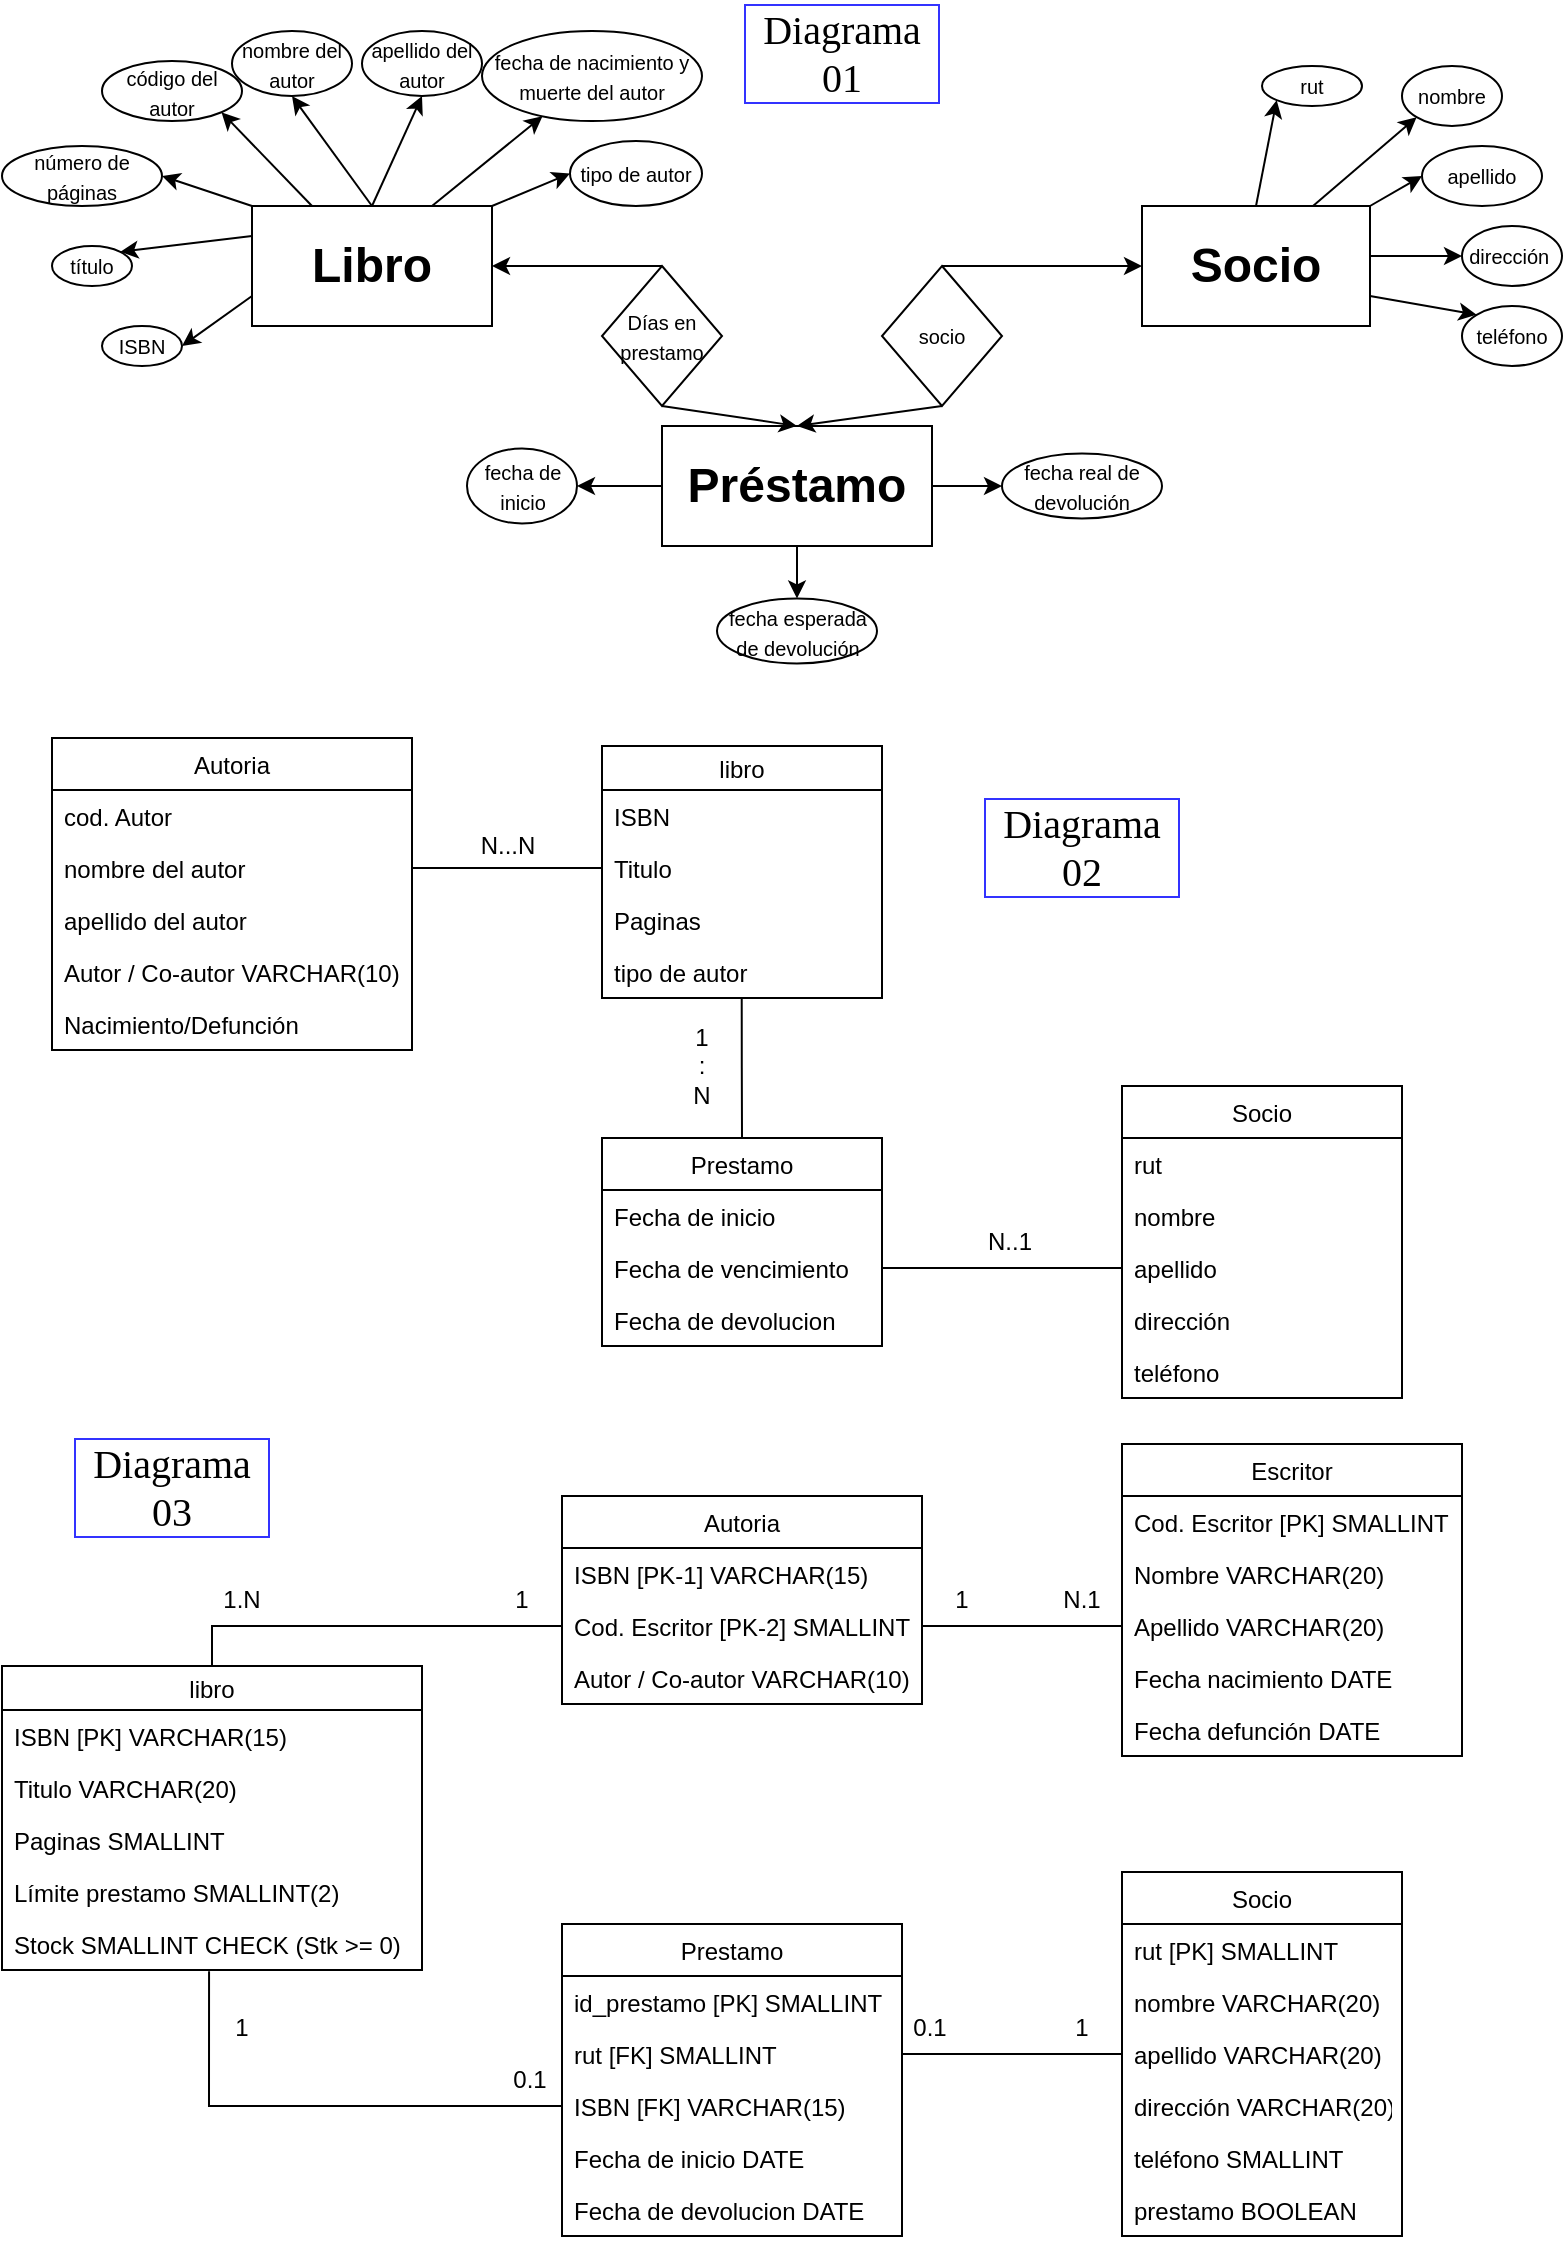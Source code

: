 <mxfile>
    <diagram id="WdEghBY8JsPADZ7DH5RT" name="Page-1">
        <mxGraphModel dx="1024" dy="575" grid="1" gridSize="10" guides="1" tooltips="1" connect="1" arrows="1" fold="1" page="1" pageScale="1" pageWidth="827" pageHeight="1169" math="0" shadow="0">
            <root>
                <mxCell id="0"/>
                <mxCell id="1" parent="0"/>
                <mxCell id="14" style="edgeStyle=none;rounded=0;orthogonalLoop=1;jettySize=auto;html=1;exitX=0.25;exitY=0;exitDx=0;exitDy=0;entryX=1;entryY=1;entryDx=0;entryDy=0;" parent="1" source="2" target="9" edge="1">
                    <mxGeometry relative="1" as="geometry">
                        <mxPoint x="220" y="60" as="sourcePoint"/>
                    </mxGeometry>
                </mxCell>
                <mxCell id="15" style="edgeStyle=none;rounded=0;orthogonalLoop=1;jettySize=auto;html=1;exitX=0;exitY=0.75;exitDx=0;exitDy=0;entryX=1;entryY=0.5;entryDx=0;entryDy=0;" parent="1" source="2" target="6" edge="1">
                    <mxGeometry relative="1" as="geometry"/>
                </mxCell>
                <mxCell id="16" style="edgeStyle=none;rounded=0;orthogonalLoop=1;jettySize=auto;html=1;exitX=0;exitY=0.25;exitDx=0;exitDy=0;entryX=1;entryY=0;entryDx=0;entryDy=0;" parent="1" source="2" target="7" edge="1">
                    <mxGeometry relative="1" as="geometry"/>
                </mxCell>
                <mxCell id="17" style="edgeStyle=none;rounded=0;orthogonalLoop=1;jettySize=auto;html=1;exitX=0;exitY=0;exitDx=0;exitDy=0;entryX=1;entryY=0.5;entryDx=0;entryDy=0;" parent="1" source="2" target="8" edge="1">
                    <mxGeometry relative="1" as="geometry"/>
                </mxCell>
                <mxCell id="18" style="edgeStyle=none;rounded=0;orthogonalLoop=1;jettySize=auto;html=1;exitX=0.5;exitY=0;exitDx=0;exitDy=0;entryX=0.5;entryY=1;entryDx=0;entryDy=0;" parent="1" source="2" target="10" edge="1">
                    <mxGeometry relative="1" as="geometry"/>
                </mxCell>
                <mxCell id="19" style="edgeStyle=none;rounded=0;orthogonalLoop=1;jettySize=auto;html=1;exitX=0.75;exitY=0;exitDx=0;exitDy=0;" parent="1" source="2" target="12" edge="1">
                    <mxGeometry relative="1" as="geometry"/>
                </mxCell>
                <mxCell id="21" style="edgeStyle=none;rounded=0;orthogonalLoop=1;jettySize=auto;html=1;exitX=1;exitY=0;exitDx=0;exitDy=0;entryX=0;entryY=0.5;entryDx=0;entryDy=0;" parent="1" source="2" target="20" edge="1">
                    <mxGeometry relative="1" as="geometry"/>
                </mxCell>
                <mxCell id="42" style="edgeStyle=none;rounded=0;orthogonalLoop=1;jettySize=auto;html=1;exitX=0.5;exitY=0;exitDx=0;exitDy=0;entryX=0.5;entryY=1;entryDx=0;entryDy=0;" parent="1" source="2" target="41" edge="1">
                    <mxGeometry relative="1" as="geometry"/>
                </mxCell>
                <mxCell id="2" value="&lt;h4&gt;&lt;font style=&quot;font-size: 24px&quot;&gt;Libro&lt;/font&gt;&lt;/h4&gt;" style="rounded=0;whiteSpace=wrap;html=1;" parent="1" vertex="1">
                    <mxGeometry x="145" y="130" width="120" height="60" as="geometry"/>
                </mxCell>
                <mxCell id="3" value="&lt;h4&gt;&lt;font style=&quot;font-size: 24px&quot;&gt;Préstamo&lt;/font&gt;&lt;/h4&gt;" style="rounded=0;whiteSpace=wrap;html=1;" parent="1" vertex="1">
                    <mxGeometry x="350.0" y="240" width="135" height="60" as="geometry"/>
                </mxCell>
                <mxCell id="26" style="edgeStyle=none;rounded=0;orthogonalLoop=1;jettySize=auto;html=1;exitX=0;exitY=0.5;exitDx=0;exitDy=0;entryX=1;entryY=0.5;entryDx=0;entryDy=0;" parent="1" source="3" target="23" edge="1">
                    <mxGeometry relative="1" as="geometry">
                        <mxPoint x="325.0" y="342.5" as="sourcePoint"/>
                    </mxGeometry>
                </mxCell>
                <mxCell id="27" style="edgeStyle=none;rounded=0;orthogonalLoop=1;jettySize=auto;html=1;exitX=0.5;exitY=1;exitDx=0;exitDy=0;entryX=0.5;entryY=0;entryDx=0;entryDy=0;" parent="1" source="3" target="24" edge="1">
                    <mxGeometry relative="1" as="geometry">
                        <mxPoint x="440" y="286.25" as="sourcePoint"/>
                    </mxGeometry>
                </mxCell>
                <mxCell id="28" style="edgeStyle=none;rounded=0;orthogonalLoop=1;jettySize=auto;html=1;exitX=1;exitY=0.5;exitDx=0;exitDy=0;entryX=0;entryY=0.5;entryDx=0;entryDy=0;" parent="1" source="3" target="25" edge="1">
                    <mxGeometry relative="1" as="geometry">
                        <mxPoint x="577.5" y="211.25" as="sourcePoint"/>
                        <mxPoint x="636" y="251.25" as="targetPoint"/>
                    </mxGeometry>
                </mxCell>
                <mxCell id="35" style="edgeStyle=none;rounded=0;orthogonalLoop=1;jettySize=auto;html=1;exitX=0.5;exitY=0;exitDx=0;exitDy=0;entryX=0;entryY=1;entryDx=0;entryDy=0;" parent="1" source="4" target="30" edge="1">
                    <mxGeometry relative="1" as="geometry"/>
                </mxCell>
                <mxCell id="36" style="edgeStyle=none;rounded=0;orthogonalLoop=1;jettySize=auto;html=1;exitX=0.75;exitY=0;exitDx=0;exitDy=0;entryX=0;entryY=1;entryDx=0;entryDy=0;" parent="1" source="4" target="31" edge="1">
                    <mxGeometry relative="1" as="geometry"/>
                </mxCell>
                <mxCell id="37" style="edgeStyle=none;rounded=0;orthogonalLoop=1;jettySize=auto;html=1;exitX=1;exitY=0;exitDx=0;exitDy=0;entryX=0;entryY=0.5;entryDx=0;entryDy=0;" parent="1" source="4" target="32" edge="1">
                    <mxGeometry relative="1" as="geometry"/>
                </mxCell>
                <mxCell id="38" style="edgeStyle=none;rounded=0;orthogonalLoop=1;jettySize=auto;html=1;exitX=1.004;exitY=0.417;exitDx=0;exitDy=0;entryX=0;entryY=0.5;entryDx=0;entryDy=0;exitPerimeter=0;" parent="1" source="4" target="33" edge="1">
                    <mxGeometry relative="1" as="geometry"/>
                </mxCell>
                <mxCell id="39" style="edgeStyle=none;rounded=0;orthogonalLoop=1;jettySize=auto;html=1;exitX=1;exitY=0.75;exitDx=0;exitDy=0;entryX=0;entryY=0;entryDx=0;entryDy=0;" parent="1" source="4" target="34" edge="1">
                    <mxGeometry relative="1" as="geometry"/>
                </mxCell>
                <mxCell id="4" value="&lt;h4&gt;&lt;font style=&quot;font-size: 24px&quot;&gt;Socio&lt;/font&gt;&lt;/h4&gt;" style="rounded=0;whiteSpace=wrap;html=1;" parent="1" vertex="1">
                    <mxGeometry x="590" y="130" width="114" height="60" as="geometry"/>
                </mxCell>
                <mxCell id="6" value="&lt;span style=&quot;font-size: 10px&quot;&gt;ISBN&lt;/span&gt;" style="ellipse;whiteSpace=wrap;html=1;" parent="1" vertex="1">
                    <mxGeometry x="70" y="190" width="40" height="20" as="geometry"/>
                </mxCell>
                <mxCell id="7" value="&lt;span style=&quot;font-size: 10px&quot;&gt;título&lt;/span&gt;" style="ellipse;whiteSpace=wrap;html=1;" parent="1" vertex="1">
                    <mxGeometry x="45" y="150" width="40" height="20" as="geometry"/>
                </mxCell>
                <mxCell id="8" value="&lt;span style=&quot;font-size: 10px&quot;&gt;número de páginas&lt;/span&gt;" style="ellipse;whiteSpace=wrap;html=1;" parent="1" vertex="1">
                    <mxGeometry x="20" y="100" width="80" height="30" as="geometry"/>
                </mxCell>
                <mxCell id="9" value="&lt;span style=&quot;font-size: 10px&quot;&gt;código del autor&lt;/span&gt;" style="ellipse;whiteSpace=wrap;html=1;" parent="1" vertex="1">
                    <mxGeometry x="70" y="57.5" width="70" height="30" as="geometry"/>
                </mxCell>
                <mxCell id="10" value="&lt;span style=&quot;font-size: 10px&quot;&gt;apellido del autor&lt;/span&gt;" style="ellipse;whiteSpace=wrap;html=1;" parent="1" vertex="1">
                    <mxGeometry x="200" y="42.5" width="60" height="32.5" as="geometry"/>
                </mxCell>
                <mxCell id="12" value="&lt;span style=&quot;font-size: 10px&quot;&gt;fecha de nacimiento y muerte del autor&lt;/span&gt;" style="ellipse;whiteSpace=wrap;html=1;" parent="1" vertex="1">
                    <mxGeometry x="260" y="42.5" width="110" height="45" as="geometry"/>
                </mxCell>
                <mxCell id="20" value="&lt;font style=&quot;font-size: 10px&quot;&gt;tipo de autor&lt;/font&gt;" style="ellipse;whiteSpace=wrap;html=1;" parent="1" vertex="1">
                    <mxGeometry x="304" y="97.5" width="66" height="32.5" as="geometry"/>
                </mxCell>
                <mxCell id="23" value="&lt;span style=&quot;font-size: 10px&quot;&gt;fecha de inicio&lt;/span&gt;" style="ellipse;whiteSpace=wrap;html=1;" parent="1" vertex="1">
                    <mxGeometry x="252.5" y="251.25" width="55" height="37.5" as="geometry"/>
                </mxCell>
                <mxCell id="24" value="&lt;span style=&quot;font-size: 10px&quot;&gt;fecha esperada de devolución&lt;/span&gt;" style="ellipse;whiteSpace=wrap;html=1;" parent="1" vertex="1">
                    <mxGeometry x="377.5" y="326.25" width="80" height="32.5" as="geometry"/>
                </mxCell>
                <mxCell id="25" value="&lt;span style=&quot;font-size: 10px&quot;&gt;fecha real de devolución&lt;/span&gt;" style="ellipse;whiteSpace=wrap;html=1;" parent="1" vertex="1">
                    <mxGeometry x="520" y="253.75" width="80" height="32.5" as="geometry"/>
                </mxCell>
                <mxCell id="30" value="&lt;span style=&quot;font-size: 10px&quot;&gt;rut&lt;/span&gt;" style="ellipse;whiteSpace=wrap;html=1;" parent="1" vertex="1">
                    <mxGeometry x="650" y="60" width="50" height="20" as="geometry"/>
                </mxCell>
                <mxCell id="31" value="&lt;span style=&quot;font-size: 10px&quot;&gt;nombre&lt;/span&gt;" style="ellipse;whiteSpace=wrap;html=1;" parent="1" vertex="1">
                    <mxGeometry x="720" y="60" width="50" height="30" as="geometry"/>
                </mxCell>
                <mxCell id="32" value="&lt;span style=&quot;font-size: 10px&quot;&gt;apellido&lt;/span&gt;" style="ellipse;whiteSpace=wrap;html=1;" parent="1" vertex="1">
                    <mxGeometry x="730" y="100" width="60" height="30" as="geometry"/>
                </mxCell>
                <mxCell id="33" value="&lt;span style=&quot;font-size: 10px&quot;&gt;dirección&amp;nbsp;&lt;/span&gt;" style="ellipse;whiteSpace=wrap;html=1;" parent="1" vertex="1">
                    <mxGeometry x="750" y="140" width="50" height="30" as="geometry"/>
                </mxCell>
                <mxCell id="34" value="&lt;span style=&quot;font-size: 10px&quot;&gt;teléfono&lt;/span&gt;" style="ellipse;whiteSpace=wrap;html=1;" parent="1" vertex="1">
                    <mxGeometry x="750" y="180" width="50" height="30" as="geometry"/>
                </mxCell>
                <mxCell id="41" value="&lt;span style=&quot;font-size: 10px&quot;&gt;nombre&amp;nbsp;&lt;/span&gt;&lt;span style=&quot;font-size: 10px&quot;&gt;del autor&lt;/span&gt;" style="ellipse;whiteSpace=wrap;html=1;" parent="1" vertex="1">
                    <mxGeometry x="135" y="42.5" width="60" height="32.5" as="geometry"/>
                </mxCell>
                <mxCell id="44" style="edgeStyle=none;rounded=0;orthogonalLoop=1;jettySize=auto;html=1;exitX=0.5;exitY=0;exitDx=0;exitDy=0;entryX=1;entryY=0.5;entryDx=0;entryDy=0;" parent="1" source="43" target="2" edge="1">
                    <mxGeometry relative="1" as="geometry"/>
                </mxCell>
                <mxCell id="45" style="edgeStyle=none;rounded=0;orthogonalLoop=1;jettySize=auto;html=1;exitX=0.5;exitY=1;exitDx=0;exitDy=0;entryX=0.5;entryY=0;entryDx=0;entryDy=0;" parent="1" source="43" target="3" edge="1">
                    <mxGeometry relative="1" as="geometry"/>
                </mxCell>
                <mxCell id="43" value="&lt;p&gt;&lt;font style=&quot;font-size: 10px&quot;&gt;Días en prestamo&lt;/font&gt;&lt;/p&gt;" style="rhombus;whiteSpace=wrap;html=1;" parent="1" vertex="1">
                    <mxGeometry x="320" y="160" width="60" height="70" as="geometry"/>
                </mxCell>
                <mxCell id="46" value="&lt;p&gt;&lt;font style=&quot;font-size: 10px&quot;&gt;socio&lt;/font&gt;&lt;/p&gt;" style="rhombus;whiteSpace=wrap;html=1;rotation=0;" parent="1" vertex="1">
                    <mxGeometry x="460" y="160" width="60" height="70" as="geometry"/>
                </mxCell>
                <mxCell id="47" style="edgeStyle=none;rounded=0;orthogonalLoop=1;jettySize=auto;html=1;entryX=0;entryY=0.5;entryDx=0;entryDy=0;exitX=0.5;exitY=0;exitDx=0;exitDy=0;" parent="1" source="46" target="4" edge="1">
                    <mxGeometry relative="1" as="geometry">
                        <mxPoint x="340" y="217.5" as="targetPoint"/>
                        <mxPoint x="630" y="240" as="sourcePoint"/>
                    </mxGeometry>
                </mxCell>
                <mxCell id="48" style="edgeStyle=none;rounded=0;orthogonalLoop=1;jettySize=auto;html=1;exitX=0.5;exitY=1;exitDx=0;exitDy=0;entryX=0.5;entryY=0;entryDx=0;entryDy=0;" parent="1" source="46" target="3" edge="1">
                    <mxGeometry relative="1" as="geometry">
                        <mxPoint x="540.09" y="277.5" as="targetPoint"/>
                        <mxPoint x="492.412" y="232.678" as="sourcePoint"/>
                    </mxGeometry>
                </mxCell>
                <mxCell id="49" value="libro" style="swimlane;fontStyle=0;childLayout=stackLayout;horizontal=1;startSize=22;fillColor=none;horizontalStack=0;resizeParent=1;resizeParentMax=0;resizeLast=0;collapsible=1;marginBottom=0;" parent="1" vertex="1">
                    <mxGeometry x="320" y="400" width="140" height="126" as="geometry">
                        <mxRectangle x="340" y="340" width="50" height="26" as="alternateBounds"/>
                    </mxGeometry>
                </mxCell>
                <mxCell id="50" value="ISBN&#10;" style="text;strokeColor=none;fillColor=none;align=left;verticalAlign=top;spacingLeft=4;spacingRight=4;overflow=hidden;rotatable=0;points=[[0,0.5],[1,0.5]];portConstraint=eastwest;" parent="49" vertex="1">
                    <mxGeometry y="22" width="140" height="26" as="geometry"/>
                </mxCell>
                <mxCell id="51" value="Titulo" style="text;strokeColor=none;fillColor=none;align=left;verticalAlign=top;spacingLeft=4;spacingRight=4;overflow=hidden;rotatable=0;points=[[0,0.5],[1,0.5]];portConstraint=eastwest;" parent="49" vertex="1">
                    <mxGeometry y="48" width="140" height="26" as="geometry"/>
                </mxCell>
                <mxCell id="52" value="Paginas" style="text;strokeColor=none;fillColor=none;align=left;verticalAlign=top;spacingLeft=4;spacingRight=4;overflow=hidden;rotatable=0;points=[[0,0.5],[1,0.5]];portConstraint=eastwest;" parent="49" vertex="1">
                    <mxGeometry y="74" width="140" height="26" as="geometry"/>
                </mxCell>
                <mxCell id="60" value="tipo de autor" style="text;strokeColor=none;fillColor=none;align=left;verticalAlign=top;spacingLeft=4;spacingRight=4;overflow=hidden;rotatable=0;points=[[0,0.5],[1,0.5]];portConstraint=eastwest;" parent="49" vertex="1">
                    <mxGeometry y="100" width="140" height="26" as="geometry"/>
                </mxCell>
                <mxCell id="63" value="Prestamo" style="swimlane;fontStyle=0;childLayout=stackLayout;horizontal=1;startSize=26;fillColor=none;horizontalStack=0;resizeParent=1;resizeParentMax=0;resizeLast=0;collapsible=1;marginBottom=0;rounded=0;shadow=0;glass=0;sketch=0;" parent="1" vertex="1">
                    <mxGeometry x="320" y="596" width="140" height="104" as="geometry"/>
                </mxCell>
                <mxCell id="64" value="Fecha de inicio" style="text;strokeColor=none;fillColor=none;align=left;verticalAlign=top;spacingLeft=4;spacingRight=4;overflow=hidden;rotatable=0;points=[[0,0.5],[1,0.5]];portConstraint=eastwest;" parent="63" vertex="1">
                    <mxGeometry y="26" width="140" height="26" as="geometry"/>
                </mxCell>
                <mxCell id="65" value="Fecha de vencimiento" style="text;strokeColor=none;fillColor=none;align=left;verticalAlign=top;spacingLeft=4;spacingRight=4;overflow=hidden;rotatable=0;points=[[0,0.5],[1,0.5]];portConstraint=eastwest;" parent="63" vertex="1">
                    <mxGeometry y="52" width="140" height="26" as="geometry"/>
                </mxCell>
                <mxCell id="66" value="Fecha de devolucion" style="text;strokeColor=none;fillColor=none;align=left;verticalAlign=top;spacingLeft=4;spacingRight=4;overflow=hidden;rotatable=0;points=[[0,0.5],[1,0.5]];portConstraint=eastwest;" parent="63" vertex="1">
                    <mxGeometry y="78" width="140" height="26" as="geometry"/>
                </mxCell>
                <mxCell id="67" value="Socio" style="swimlane;fontStyle=0;childLayout=stackLayout;horizontal=1;startSize=26;fillColor=none;horizontalStack=0;resizeParent=1;resizeParentMax=0;resizeLast=0;collapsible=1;marginBottom=0;rounded=0;shadow=0;glass=0;sketch=0;" parent="1" vertex="1">
                    <mxGeometry x="580" y="570" width="140" height="156" as="geometry"/>
                </mxCell>
                <mxCell id="68" value="rut" style="text;strokeColor=none;fillColor=none;align=left;verticalAlign=top;spacingLeft=4;spacingRight=4;overflow=hidden;rotatable=0;points=[[0,0.5],[1,0.5]];portConstraint=eastwest;" parent="67" vertex="1">
                    <mxGeometry y="26" width="140" height="26" as="geometry"/>
                </mxCell>
                <mxCell id="69" value="nombre" style="text;strokeColor=none;fillColor=none;align=left;verticalAlign=top;spacingLeft=4;spacingRight=4;overflow=hidden;rotatable=0;points=[[0,0.5],[1,0.5]];portConstraint=eastwest;" parent="67" vertex="1">
                    <mxGeometry y="52" width="140" height="26" as="geometry"/>
                </mxCell>
                <mxCell id="71" value="apellido" style="text;strokeColor=none;fillColor=none;align=left;verticalAlign=top;spacingLeft=4;spacingRight=4;overflow=hidden;rotatable=0;points=[[0,0.5],[1,0.5]];portConstraint=eastwest;" parent="67" vertex="1">
                    <mxGeometry y="78" width="140" height="26" as="geometry"/>
                </mxCell>
                <mxCell id="70" value="dirección " style="text;strokeColor=none;fillColor=none;align=left;verticalAlign=top;spacingLeft=4;spacingRight=4;overflow=hidden;rotatable=0;points=[[0,0.5],[1,0.5]];portConstraint=eastwest;" parent="67" vertex="1">
                    <mxGeometry y="104" width="140" height="26" as="geometry"/>
                </mxCell>
                <mxCell id="73" value="teléfono" style="text;strokeColor=none;fillColor=none;align=left;verticalAlign=top;spacingLeft=4;spacingRight=4;overflow=hidden;rotatable=0;points=[[0,0.5],[1,0.5]];portConstraint=eastwest;" parent="67" vertex="1">
                    <mxGeometry y="130" width="140" height="26" as="geometry"/>
                </mxCell>
                <mxCell id="75" style="edgeStyle=orthogonalEdgeStyle;rounded=0;orthogonalLoop=1;jettySize=auto;html=1;exitX=0.499;exitY=0.992;exitDx=0;exitDy=0;entryX=0.5;entryY=0;entryDx=0;entryDy=0;endArrow=none;endFill=0;exitPerimeter=0;" parent="1" source="60" target="63" edge="1">
                    <mxGeometry relative="1" as="geometry">
                        <mxPoint x="200" y="661" as="sourcePoint"/>
                    </mxGeometry>
                </mxCell>
                <mxCell id="76" style="edgeStyle=orthogonalEdgeStyle;rounded=0;orthogonalLoop=1;jettySize=auto;html=1;exitX=1;exitY=0.5;exitDx=0;exitDy=0;entryX=0;entryY=0.5;entryDx=0;entryDy=0;endArrow=none;endFill=0;" parent="1" source="65" target="71" edge="1">
                    <mxGeometry relative="1" as="geometry">
                        <mxPoint x="210" y="671" as="sourcePoint"/>
                        <mxPoint x="330" y="671" as="targetPoint"/>
                    </mxGeometry>
                </mxCell>
                <mxCell id="77" value="1&lt;br&gt;:&lt;br&gt;N" style="text;html=1;strokeColor=none;fillColor=none;align=center;verticalAlign=middle;whiteSpace=wrap;rounded=0;" parent="1" vertex="1">
                    <mxGeometry x="350" y="550" width="40" height="20" as="geometry"/>
                </mxCell>
                <mxCell id="81" value="libro" style="swimlane;fontStyle=0;childLayout=stackLayout;horizontal=1;startSize=22;fillColor=none;horizontalStack=0;resizeParent=1;resizeParentMax=0;resizeLast=0;collapsible=1;marginBottom=0;" parent="1" vertex="1">
                    <mxGeometry x="20" y="860" width="210" height="152" as="geometry">
                        <mxRectangle x="340" y="340" width="50" height="26" as="alternateBounds"/>
                    </mxGeometry>
                </mxCell>
                <mxCell id="82" value="ISBN [PK] VARCHAR(15)" style="text;strokeColor=none;fillColor=none;align=left;verticalAlign=top;spacingLeft=4;spacingRight=4;overflow=hidden;rotatable=0;points=[[0,0.5],[1,0.5]];portConstraint=eastwest;" parent="81" vertex="1">
                    <mxGeometry y="22" width="210" height="26" as="geometry"/>
                </mxCell>
                <mxCell id="83" value="Titulo VARCHAR(20)" style="text;strokeColor=none;fillColor=none;align=left;verticalAlign=top;spacingLeft=4;spacingRight=4;overflow=hidden;rotatable=0;points=[[0,0.5],[1,0.5]];portConstraint=eastwest;" parent="81" vertex="1">
                    <mxGeometry y="48" width="210" height="26" as="geometry"/>
                </mxCell>
                <mxCell id="84" value="Paginas SMALLINT" style="text;strokeColor=none;fillColor=none;align=left;verticalAlign=top;spacingLeft=4;spacingRight=4;overflow=hidden;rotatable=0;points=[[0,0.5],[1,0.5]];portConstraint=eastwest;" parent="81" vertex="1">
                    <mxGeometry y="74" width="210" height="26" as="geometry"/>
                </mxCell>
                <mxCell id="127" value="Límite prestamo SMALLINT(2)" style="text;strokeColor=none;fillColor=none;align=left;verticalAlign=top;spacingLeft=4;spacingRight=4;overflow=hidden;rotatable=0;points=[[0,0.5],[1,0.5]];portConstraint=eastwest;" parent="81" vertex="1">
                    <mxGeometry y="100" width="210" height="26" as="geometry"/>
                </mxCell>
                <mxCell id="121" value="Stock SMALLINT CHECK (Stk &gt;= 0)" style="text;strokeColor=none;fillColor=none;align=left;verticalAlign=top;spacingLeft=4;spacingRight=4;overflow=hidden;rotatable=0;points=[[0,0.5],[1,0.5]];portConstraint=eastwest;" parent="81" vertex="1">
                    <mxGeometry y="126" width="210" height="26" as="geometry"/>
                </mxCell>
                <mxCell id="90" value="Prestamo" style="swimlane;fontStyle=0;childLayout=stackLayout;horizontal=1;startSize=26;fillColor=none;horizontalStack=0;resizeParent=1;resizeParentMax=0;resizeLast=0;collapsible=1;marginBottom=0;rounded=0;shadow=0;glass=0;sketch=0;" parent="1" vertex="1">
                    <mxGeometry x="300" y="989" width="170" height="156" as="geometry"/>
                </mxCell>
                <mxCell id="124" value="id_prestamo [PK] SMALLINT" style="text;strokeColor=none;fillColor=none;align=left;verticalAlign=top;spacingLeft=4;spacingRight=4;overflow=hidden;rotatable=0;points=[[0,0.5],[1,0.5]];portConstraint=eastwest;" parent="90" vertex="1">
                    <mxGeometry y="26" width="170" height="26" as="geometry"/>
                </mxCell>
                <mxCell id="129" value="rut [FK] SMALLINT" style="text;strokeColor=none;fillColor=none;align=left;verticalAlign=top;spacingLeft=4;spacingRight=4;overflow=hidden;rotatable=0;points=[[0,0.5],[1,0.5]];portConstraint=eastwest;" parent="90" vertex="1">
                    <mxGeometry y="52" width="170" height="26" as="geometry"/>
                </mxCell>
                <mxCell id="123" value="ISBN [FK] VARCHAR(15)" style="text;strokeColor=none;fillColor=none;align=left;verticalAlign=top;spacingLeft=4;spacingRight=4;overflow=hidden;rotatable=0;points=[[0,0.5],[1,0.5]];portConstraint=eastwest;" parent="90" vertex="1">
                    <mxGeometry y="78" width="170" height="26" as="geometry"/>
                </mxCell>
                <mxCell id="91" value="Fecha de inicio DATE" style="text;strokeColor=none;fillColor=none;align=left;verticalAlign=top;spacingLeft=4;spacingRight=4;overflow=hidden;rotatable=0;points=[[0,0.5],[1,0.5]];portConstraint=eastwest;" parent="90" vertex="1">
                    <mxGeometry y="104" width="170" height="26" as="geometry"/>
                </mxCell>
                <mxCell id="93" value="Fecha de devolucion DATE" style="text;strokeColor=none;fillColor=none;align=left;verticalAlign=top;spacingLeft=4;spacingRight=4;overflow=hidden;rotatable=0;points=[[0,0.5],[1,0.5]];portConstraint=eastwest;" parent="90" vertex="1">
                    <mxGeometry y="130" width="170" height="26" as="geometry"/>
                </mxCell>
                <mxCell id="94" value="Socio" style="swimlane;fontStyle=0;childLayout=stackLayout;horizontal=1;startSize=26;fillColor=none;horizontalStack=0;resizeParent=1;resizeParentMax=0;resizeLast=0;collapsible=1;marginBottom=0;rounded=0;shadow=0;glass=0;sketch=0;" parent="1" vertex="1">
                    <mxGeometry x="580" y="963" width="140" height="182" as="geometry"/>
                </mxCell>
                <mxCell id="95" value="rut [PK] SMALLINT" style="text;strokeColor=none;fillColor=none;align=left;verticalAlign=top;spacingLeft=4;spacingRight=4;overflow=hidden;rotatable=0;points=[[0,0.5],[1,0.5]];portConstraint=eastwest;" parent="94" vertex="1">
                    <mxGeometry y="26" width="140" height="26" as="geometry"/>
                </mxCell>
                <mxCell id="96" value="nombre VARCHAR(20)" style="text;strokeColor=none;fillColor=none;align=left;verticalAlign=top;spacingLeft=4;spacingRight=4;overflow=hidden;rotatable=0;points=[[0,0.5],[1,0.5]];portConstraint=eastwest;" parent="94" vertex="1">
                    <mxGeometry y="52" width="140" height="26" as="geometry"/>
                </mxCell>
                <mxCell id="97" value="apellido VARCHAR(20)" style="text;strokeColor=none;fillColor=none;align=left;verticalAlign=top;spacingLeft=4;spacingRight=4;overflow=hidden;rotatable=0;points=[[0,0.5],[1,0.5]];portConstraint=eastwest;" parent="94" vertex="1">
                    <mxGeometry y="78" width="140" height="26" as="geometry"/>
                </mxCell>
                <mxCell id="98" value="dirección VARCHAR(20)" style="text;strokeColor=none;fillColor=none;align=left;verticalAlign=top;spacingLeft=4;spacingRight=4;overflow=hidden;rotatable=0;points=[[0,0.5],[1,0.5]];portConstraint=eastwest;" parent="94" vertex="1">
                    <mxGeometry y="104" width="140" height="26" as="geometry"/>
                </mxCell>
                <mxCell id="99" value="teléfono SMALLINT" style="text;strokeColor=none;fillColor=none;align=left;verticalAlign=top;spacingLeft=4;spacingRight=4;overflow=hidden;rotatable=0;points=[[0,0.5],[1,0.5]];portConstraint=eastwest;" parent="94" vertex="1">
                    <mxGeometry y="130" width="140" height="26" as="geometry"/>
                </mxCell>
                <mxCell id="128" value="prestamo BOOLEAN" style="text;strokeColor=none;fillColor=none;align=left;verticalAlign=top;spacingLeft=4;spacingRight=4;overflow=hidden;rotatable=0;points=[[0,0.5],[1,0.5]];portConstraint=eastwest;" parent="94" vertex="1">
                    <mxGeometry y="156" width="140" height="26" as="geometry"/>
                </mxCell>
                <mxCell id="101" style="edgeStyle=orthogonalEdgeStyle;rounded=0;orthogonalLoop=1;jettySize=auto;html=1;exitX=1;exitY=0.5;exitDx=0;exitDy=0;entryX=0;entryY=0.5;entryDx=0;entryDy=0;endArrow=none;endFill=0;" parent="1" source="129" target="97" edge="1">
                    <mxGeometry relative="1" as="geometry">
                        <mxPoint x="460" y="1106" as="sourcePoint"/>
                        <mxPoint x="330" y="1064" as="targetPoint"/>
                    </mxGeometry>
                </mxCell>
                <mxCell id="102" value="1" style="text;html=1;strokeColor=none;fillColor=none;align=center;verticalAlign=middle;whiteSpace=wrap;rounded=0;" parent="1" vertex="1">
                    <mxGeometry x="120" y="1031" width="40" height="20" as="geometry"/>
                </mxCell>
                <mxCell id="103" value="0.1" style="text;html=1;strokeColor=none;fillColor=none;align=center;verticalAlign=middle;whiteSpace=wrap;rounded=0;" parent="1" vertex="1">
                    <mxGeometry x="264" y="1057" width="40" height="20" as="geometry"/>
                </mxCell>
                <mxCell id="104" value="0.1" style="text;html=1;strokeColor=none;fillColor=none;align=center;verticalAlign=middle;whiteSpace=wrap;rounded=0;" parent="1" vertex="1">
                    <mxGeometry x="464" y="1031" width="40" height="20" as="geometry"/>
                </mxCell>
                <mxCell id="105" value="1" style="text;html=1;strokeColor=none;fillColor=none;align=center;verticalAlign=middle;whiteSpace=wrap;rounded=0;" parent="1" vertex="1">
                    <mxGeometry x="540" y="1031" width="40" height="20" as="geometry"/>
                </mxCell>
                <mxCell id="106" value="Escritor" style="swimlane;fontStyle=0;childLayout=stackLayout;horizontal=1;startSize=26;fillColor=none;horizontalStack=0;resizeParent=1;resizeParentMax=0;resizeLast=0;collapsible=1;marginBottom=0;rounded=0;shadow=0;glass=0;sketch=0;" parent="1" vertex="1">
                    <mxGeometry x="580" y="749" width="170" height="156" as="geometry"/>
                </mxCell>
                <mxCell id="113" value="Cod. Escritor [PK] SMALLINT" style="text;strokeColor=none;fillColor=none;align=left;verticalAlign=top;spacingLeft=4;spacingRight=4;overflow=hidden;rotatable=0;points=[[0,0.5],[1,0.5]];portConstraint=eastwest;" parent="106" vertex="1">
                    <mxGeometry y="26" width="170" height="26" as="geometry"/>
                </mxCell>
                <mxCell id="107" value="Nombre VARCHAR(20)" style="text;strokeColor=none;fillColor=none;align=left;verticalAlign=top;spacingLeft=4;spacingRight=4;overflow=hidden;rotatable=0;points=[[0,0.5],[1,0.5]];portConstraint=eastwest;" parent="106" vertex="1">
                    <mxGeometry y="52" width="170" height="26" as="geometry"/>
                </mxCell>
                <mxCell id="108" value="Apellido VARCHAR(20)" style="text;strokeColor=none;fillColor=none;align=left;verticalAlign=top;spacingLeft=4;spacingRight=4;overflow=hidden;rotatable=0;points=[[0,0.5],[1,0.5]];portConstraint=eastwest;" parent="106" vertex="1">
                    <mxGeometry y="78" width="170" height="26" as="geometry"/>
                </mxCell>
                <mxCell id="109" value="Fecha nacimiento DATE" style="text;strokeColor=none;fillColor=none;align=left;verticalAlign=top;spacingLeft=4;spacingRight=4;overflow=hidden;rotatable=0;points=[[0,0.5],[1,0.5]];portConstraint=eastwest;" parent="106" vertex="1">
                    <mxGeometry y="104" width="170" height="26" as="geometry"/>
                </mxCell>
                <mxCell id="114" value="Fecha defunción DATE" style="text;strokeColor=none;fillColor=none;align=left;verticalAlign=top;spacingLeft=4;spacingRight=4;overflow=hidden;rotatable=0;points=[[0,0.5],[1,0.5]];portConstraint=eastwest;" parent="106" vertex="1">
                    <mxGeometry y="130" width="170" height="26" as="geometry"/>
                </mxCell>
                <mxCell id="110" value="1.N" style="text;html=1;strokeColor=none;fillColor=none;align=center;verticalAlign=middle;whiteSpace=wrap;rounded=0;" parent="1" vertex="1">
                    <mxGeometry x="120" y="817" width="40" height="20" as="geometry"/>
                </mxCell>
                <mxCell id="111" value="N.1" style="text;html=1;strokeColor=none;fillColor=none;align=center;verticalAlign=middle;whiteSpace=wrap;rounded=0;" parent="1" vertex="1">
                    <mxGeometry x="540" y="817" width="40" height="20" as="geometry"/>
                </mxCell>
                <mxCell id="115" style="edgeStyle=orthogonalEdgeStyle;rounded=0;orthogonalLoop=1;jettySize=auto;html=1;exitX=1;exitY=0.5;exitDx=0;exitDy=0;entryX=0;entryY=0.5;entryDx=0;entryDy=0;endArrow=none;endFill=0;" parent="1" source="118" edge="1">
                    <mxGeometry relative="1" as="geometry">
                        <mxPoint x="210" y="850" as="sourcePoint"/>
                        <mxPoint x="580" y="840" as="targetPoint"/>
                    </mxGeometry>
                </mxCell>
                <mxCell id="116" value="Autoria" style="swimlane;fontStyle=0;childLayout=stackLayout;horizontal=1;startSize=26;fillColor=none;horizontalStack=0;resizeParent=1;resizeParentMax=0;resizeLast=0;collapsible=1;marginBottom=0;rounded=0;shadow=0;glass=0;sketch=0;" parent="1" vertex="1">
                    <mxGeometry x="300" y="775" width="180" height="104" as="geometry"/>
                </mxCell>
                <mxCell id="117" value="ISBN [PK-1] VARCHAR(15)" style="text;strokeColor=none;fillColor=none;align=left;verticalAlign=top;spacingLeft=4;spacingRight=4;overflow=hidden;rotatable=0;points=[[0,0.5],[1,0.5]];portConstraint=eastwest;" parent="116" vertex="1">
                    <mxGeometry y="26" width="180" height="26" as="geometry"/>
                </mxCell>
                <mxCell id="118" value="Cod. Escritor [PK-2] SMALLINT" style="text;strokeColor=none;fillColor=none;align=left;verticalAlign=top;spacingLeft=4;spacingRight=4;overflow=hidden;rotatable=0;points=[[0,0.5],[1,0.5]];portConstraint=eastwest;" parent="116" vertex="1">
                    <mxGeometry y="52" width="180" height="26" as="geometry"/>
                </mxCell>
                <mxCell id="119" value="Autor / Co-autor VARCHAR(10)" style="text;strokeColor=none;fillColor=none;align=left;verticalAlign=top;spacingLeft=4;spacingRight=4;overflow=hidden;rotatable=0;points=[[0,0.5],[1,0.5]];portConstraint=eastwest;" parent="116" vertex="1">
                    <mxGeometry y="78" width="180" height="26" as="geometry"/>
                </mxCell>
                <mxCell id="120" style="edgeStyle=orthogonalEdgeStyle;rounded=0;orthogonalLoop=1;jettySize=auto;html=1;exitX=0.5;exitY=0;exitDx=0;exitDy=0;entryX=0;entryY=0.5;entryDx=0;entryDy=0;endArrow=none;endFill=0;" parent="1" source="81" target="118" edge="1">
                    <mxGeometry relative="1" as="geometry">
                        <mxPoint x="200" y="841" as="sourcePoint"/>
                    </mxGeometry>
                </mxCell>
                <mxCell id="122" style="edgeStyle=orthogonalEdgeStyle;rounded=0;orthogonalLoop=1;jettySize=auto;html=1;entryX=0.493;entryY=1.023;entryDx=0;entryDy=0;entryPerimeter=0;endArrow=none;endFill=0;exitX=0;exitY=0.5;exitDx=0;exitDy=0;" parent="1" source="123" target="121" edge="1">
                    <mxGeometry relative="1" as="geometry">
                        <mxPoint x="260" y="1070" as="sourcePoint"/>
                    </mxGeometry>
                </mxCell>
                <mxCell id="125" value="1" style="text;html=1;strokeColor=none;fillColor=none;align=center;verticalAlign=middle;whiteSpace=wrap;rounded=0;" parent="1" vertex="1">
                    <mxGeometry x="480" y="817" width="40" height="20" as="geometry"/>
                </mxCell>
                <mxCell id="126" value="1" style="text;html=1;strokeColor=none;fillColor=none;align=center;verticalAlign=middle;whiteSpace=wrap;rounded=0;" parent="1" vertex="1">
                    <mxGeometry x="260" y="817" width="40" height="20" as="geometry"/>
                </mxCell>
                <mxCell id="130" value="N..1" style="text;html=1;strokeColor=none;fillColor=none;align=center;verticalAlign=middle;whiteSpace=wrap;rounded=0;" vertex="1" parent="1">
                    <mxGeometry x="504" y="638" width="40" height="20" as="geometry"/>
                </mxCell>
                <mxCell id="131" value="Autoria" style="swimlane;fontStyle=0;childLayout=stackLayout;horizontal=1;startSize=26;fillColor=none;horizontalStack=0;resizeParent=1;resizeParentMax=0;resizeLast=0;collapsible=1;marginBottom=0;rounded=0;shadow=0;glass=0;sketch=0;" vertex="1" parent="1">
                    <mxGeometry x="45" y="396" width="180" height="156" as="geometry"/>
                </mxCell>
                <mxCell id="58" value="cod. Autor" style="text;strokeColor=none;fillColor=none;align=left;verticalAlign=top;spacingLeft=4;spacingRight=4;overflow=hidden;rotatable=0;points=[[0,0.5],[1,0.5]];portConstraint=eastwest;" parent="131" vertex="1">
                    <mxGeometry y="26" width="180" height="26" as="geometry"/>
                </mxCell>
                <mxCell id="59" value="nombre del autor" style="text;strokeColor=none;fillColor=none;align=left;verticalAlign=top;spacingLeft=4;spacingRight=4;overflow=hidden;rotatable=0;points=[[0,0.5],[1,0.5]];portConstraint=eastwest;" parent="131" vertex="1">
                    <mxGeometry y="52" width="180" height="26" as="geometry"/>
                </mxCell>
                <mxCell id="61" value="apellido del autor" style="text;strokeColor=none;fillColor=none;align=left;verticalAlign=top;spacingLeft=4;spacingRight=4;overflow=hidden;rotatable=0;points=[[0,0.5],[1,0.5]];portConstraint=eastwest;" parent="131" vertex="1">
                    <mxGeometry y="78" width="180" height="26" as="geometry"/>
                </mxCell>
                <mxCell id="134" value="Autor / Co-autor VARCHAR(10)" style="text;strokeColor=none;fillColor=none;align=left;verticalAlign=top;spacingLeft=4;spacingRight=4;overflow=hidden;rotatable=0;points=[[0,0.5],[1,0.5]];portConstraint=eastwest;" vertex="1" parent="131">
                    <mxGeometry y="104" width="180" height="26" as="geometry"/>
                </mxCell>
                <mxCell id="62" value="Nacimiento/Defunción" style="text;strokeColor=none;fillColor=none;align=left;verticalAlign=top;spacingLeft=4;spacingRight=4;overflow=hidden;rotatable=0;points=[[0,0.5],[1,0.5]];portConstraint=eastwest;" parent="131" vertex="1">
                    <mxGeometry y="130" width="180" height="26" as="geometry"/>
                </mxCell>
                <mxCell id="135" style="edgeStyle=orthogonalEdgeStyle;rounded=0;orthogonalLoop=1;jettySize=auto;html=1;exitX=0;exitY=0.5;exitDx=0;exitDy=0;entryX=1;entryY=0.5;entryDx=0;entryDy=0;endArrow=none;endFill=0;" edge="1" parent="1" source="51" target="59">
                    <mxGeometry relative="1" as="geometry">
                        <mxPoint x="445" y="488" as="sourcePoint"/>
                        <mxPoint x="565" y="488" as="targetPoint"/>
                    </mxGeometry>
                </mxCell>
                <mxCell id="136" value="N...N" style="text;html=1;strokeColor=none;fillColor=none;align=center;verticalAlign=middle;whiteSpace=wrap;rounded=0;" vertex="1" parent="1">
                    <mxGeometry x="252.5" y="440" width="40" height="20" as="geometry"/>
                </mxCell>
                <mxCell id="137" value="Diagrama 01" style="text;html=1;strokeColor=none;fillColor=none;align=center;verticalAlign=middle;whiteSpace=wrap;rounded=0;fontFamily=Times New Roman;fontSize=20;labelBorderColor=#3333FF;" vertex="1" parent="1">
                    <mxGeometry x="390" y="42.5" width="100" height="20" as="geometry"/>
                </mxCell>
                <mxCell id="138" value="Diagrama 02" style="text;html=1;strokeColor=none;fillColor=none;align=center;verticalAlign=middle;whiteSpace=wrap;rounded=0;fontFamily=Times New Roman;fontSize=20;labelBorderColor=#3333FF;" vertex="1" parent="1">
                    <mxGeometry x="510" y="440" width="100" height="20" as="geometry"/>
                </mxCell>
                <mxCell id="139" value="Diagrama 03" style="text;html=1;strokeColor=none;fillColor=none;align=center;verticalAlign=middle;whiteSpace=wrap;rounded=0;fontFamily=Times New Roman;fontSize=20;labelBorderColor=#3333FF;" vertex="1" parent="1">
                    <mxGeometry x="55" y="760" width="100" height="20" as="geometry"/>
                </mxCell>
            </root>
        </mxGraphModel>
    </diagram>
</mxfile>